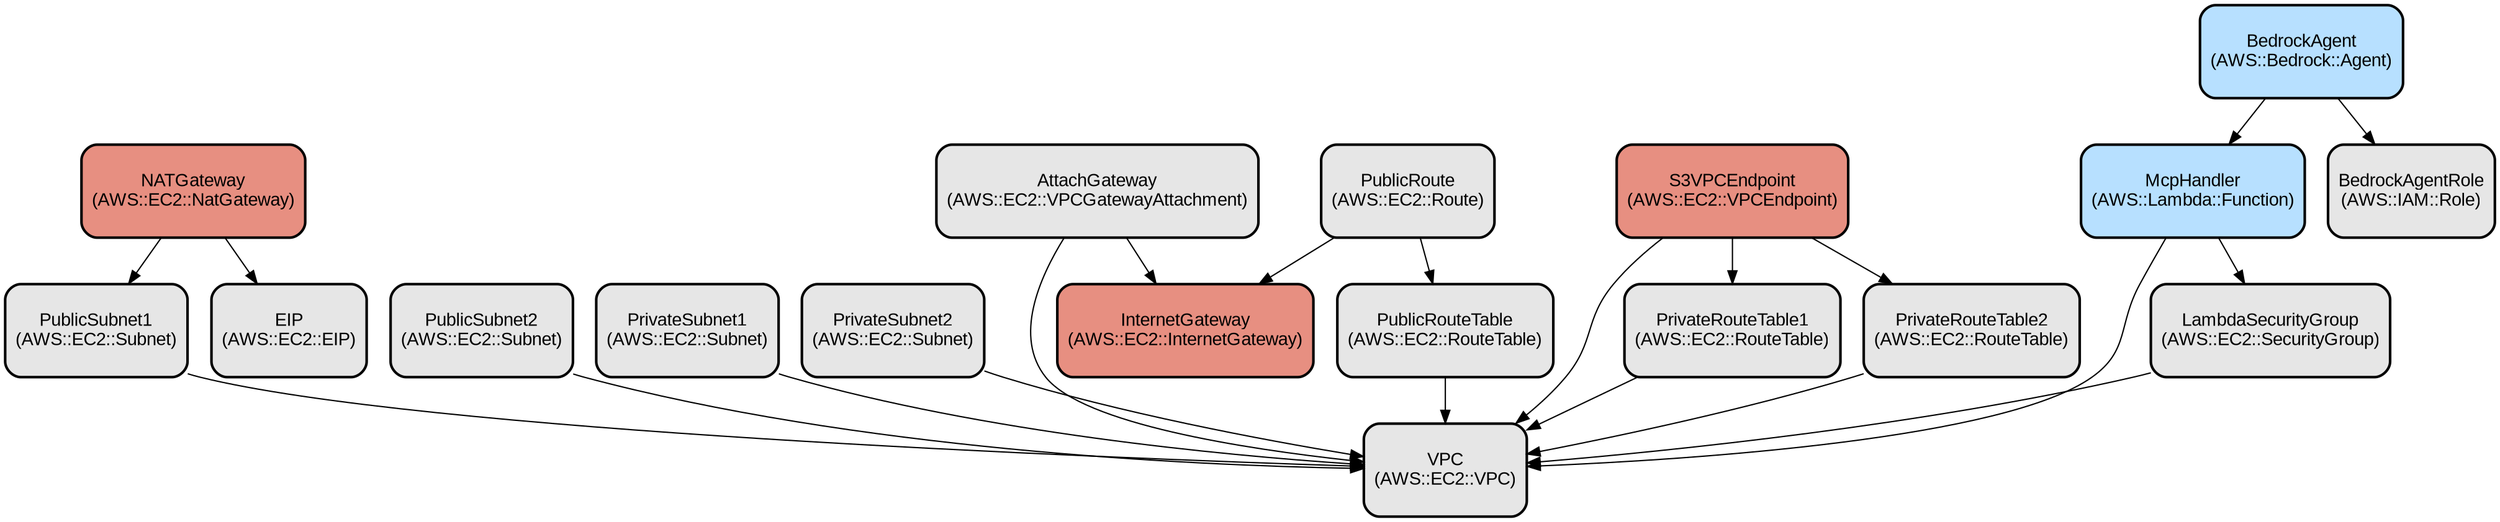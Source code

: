digraph INFRA {
  node [ color = "black", fillcolor = "#E6E6E6", height =1, style = "filled,bold,rounded", fontname = "Arial" ];
  "VPC" [ label = "VPC
(AWS::EC2::VPC)", shape =rectangle ];
  "PublicSubnet1" [ label = "PublicSubnet1
(AWS::EC2::Subnet)", shape =rectangle ];
  "PublicSubnet2" [ label = "PublicSubnet2
(AWS::EC2::Subnet)", shape =rectangle ];
  "PrivateSubnet1" [ label = "PrivateSubnet1
(AWS::EC2::Subnet)", shape =rectangle ];
  "PrivateSubnet2" [ label = "PrivateSubnet2
(AWS::EC2::Subnet)", shape =rectangle ];
  "InternetGateway" [ label = "InternetGateway
(AWS::EC2::InternetGateway)", shape =rectangle, fillcolor = "#E78F81" ];
  "AttachGateway" [ label = "AttachGateway
(AWS::EC2::VPCGatewayAttachment)", shape =rectangle ];
  "PublicRouteTable" [ label = "PublicRouteTable
(AWS::EC2::RouteTable)", shape =rectangle ];
  "PublicRoute" [ label = "PublicRoute
(AWS::EC2::Route)", shape =rectangle ];
  "EIP" [ label = "EIP
(AWS::EC2::EIP)", shape =rectangle ];
  "NATGateway" [ label = "NATGateway
(AWS::EC2::NatGateway)", shape =rectangle, fillcolor = "#E78F81" ];
  "PrivateRouteTable1" [ label = "PrivateRouteTable1
(AWS::EC2::RouteTable)", shape =rectangle ];
  "PrivateRouteTable2" [ label = "PrivateRouteTable2
(AWS::EC2::RouteTable)", shape =rectangle ];
  "S3VPCEndpoint" [ label = "S3VPCEndpoint
(AWS::EC2::VPCEndpoint)", shape =rectangle, fillcolor = "#E78F81" ];
  "LambdaSecurityGroup" [ label = "LambdaSecurityGroup
(AWS::EC2::SecurityGroup)", shape =rectangle ];
  "McpHandler" [ label = "McpHandler
(AWS::Lambda::Function)", shape =rectangle, fillcolor = "#B7E0FF" ];
  "BedrockAgentRole" [ label = "BedrockAgentRole
(AWS::IAM::Role)", shape =rectangle ];
  "BedrockAgent" [ label = "BedrockAgent
(AWS::Bedrock::Agent)", shape =rectangle, fillcolor = "#B7E0FF" ];
  "PublicSubnet1" -> "VPC";
  "PublicSubnet2" -> "VPC";
  "PrivateSubnet1" -> "VPC";
  "PrivateSubnet2" -> "VPC";
  "AttachGateway" -> "VPC";
  "AttachGateway" -> "InternetGateway";
  "PublicRouteTable" -> "VPC";
  "PublicRoute" -> "PublicRouteTable";
  "PublicRoute" -> "InternetGateway";
  "NATGateway" -> "EIP";
  "NATGateway" -> "PublicSubnet1";
  "PrivateRouteTable1" -> "VPC";
  "PrivateRouteTable2" -> "VPC";
  "S3VPCEndpoint" -> "VPC";
  "S3VPCEndpoint" -> "PrivateRouteTable1";
  "S3VPCEndpoint" -> "PrivateRouteTable2";
  "LambdaSecurityGroup" -> "VPC";
  "McpHandler" -> "VPC";
  "McpHandler" -> "LambdaSecurityGroup";
  "BedrockAgent" -> "BedrockAgentRole";
  "BedrockAgent" -> "McpHandler";
}
